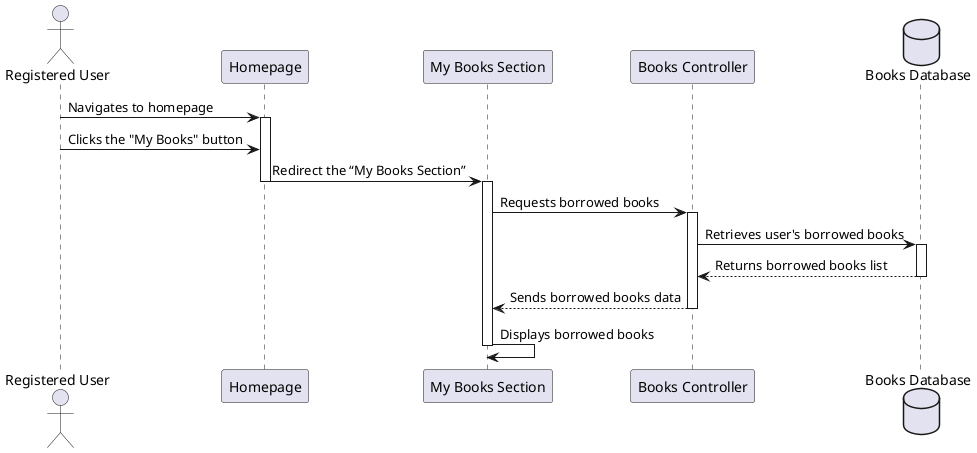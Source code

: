@startuml
actor "Registered User" as User
participant "Homepage" as Home
participant "My Books Section" as MyBooks
participant "Books Controller" as Controller
database "Books Database" as DB

User -> Home: Navigates to homepage
activate Home
User -> Home: Clicks the "My Books" button
Home -> MyBooks: Redirect the “My Books Section”
deactivate Home
activate MyBooks


MyBooks -> Controller: Requests borrowed books
activate Controller

Controller -> DB: Retrieves user's borrowed books
activate DB
DB --> Controller: Returns borrowed books list
deactivate DB

Controller --> MyBooks: Sends borrowed books data
deactivate Controller

MyBooks -> MyBooks: Displays borrowed books
deactivate MyBooks
@enduml
